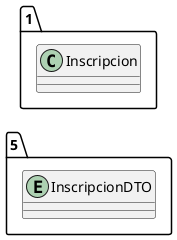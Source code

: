 @startuml 
allow_mixing
left to right direction
package "5"{
entity InscripcionDTO

}
package "1"{
class Inscripcion
}
@enduml